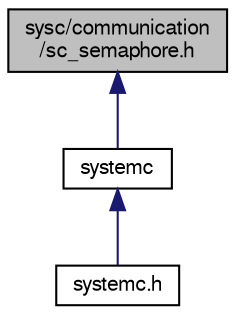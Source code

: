 digraph "sysc/communication/sc_semaphore.h"
{
  edge [fontname="FreeSans",fontsize="10",labelfontname="FreeSans",labelfontsize="10"];
  node [fontname="FreeSans",fontsize="10",shape=record];
  Node56 [label="sysc/communication\l/sc_semaphore.h",height=0.2,width=0.4,color="black", fillcolor="grey75", style="filled", fontcolor="black"];
  Node56 -> Node57 [dir="back",color="midnightblue",fontsize="10",style="solid",fontname="FreeSans"];
  Node57 [label="systemc",height=0.2,width=0.4,color="black", fillcolor="white", style="filled",URL="$a00401.html"];
  Node57 -> Node58 [dir="back",color="midnightblue",fontsize="10",style="solid",fontname="FreeSans"];
  Node58 [label="systemc.h",height=0.2,width=0.4,color="black", fillcolor="white", style="filled",URL="$a00404.html"];
}

